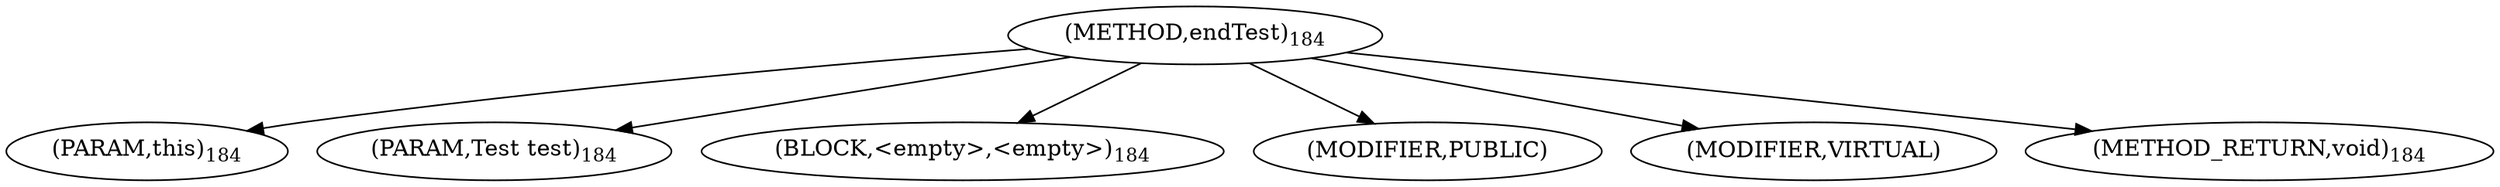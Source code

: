 digraph "endTest" {  
"368" [label = <(METHOD,endTest)<SUB>184</SUB>> ]
"369" [label = <(PARAM,this)<SUB>184</SUB>> ]
"370" [label = <(PARAM,Test test)<SUB>184</SUB>> ]
"371" [label = <(BLOCK,&lt;empty&gt;,&lt;empty&gt;)<SUB>184</SUB>> ]
"372" [label = <(MODIFIER,PUBLIC)> ]
"373" [label = <(MODIFIER,VIRTUAL)> ]
"374" [label = <(METHOD_RETURN,void)<SUB>184</SUB>> ]
  "368" -> "369" 
  "368" -> "370" 
  "368" -> "371" 
  "368" -> "372" 
  "368" -> "373" 
  "368" -> "374" 
}
